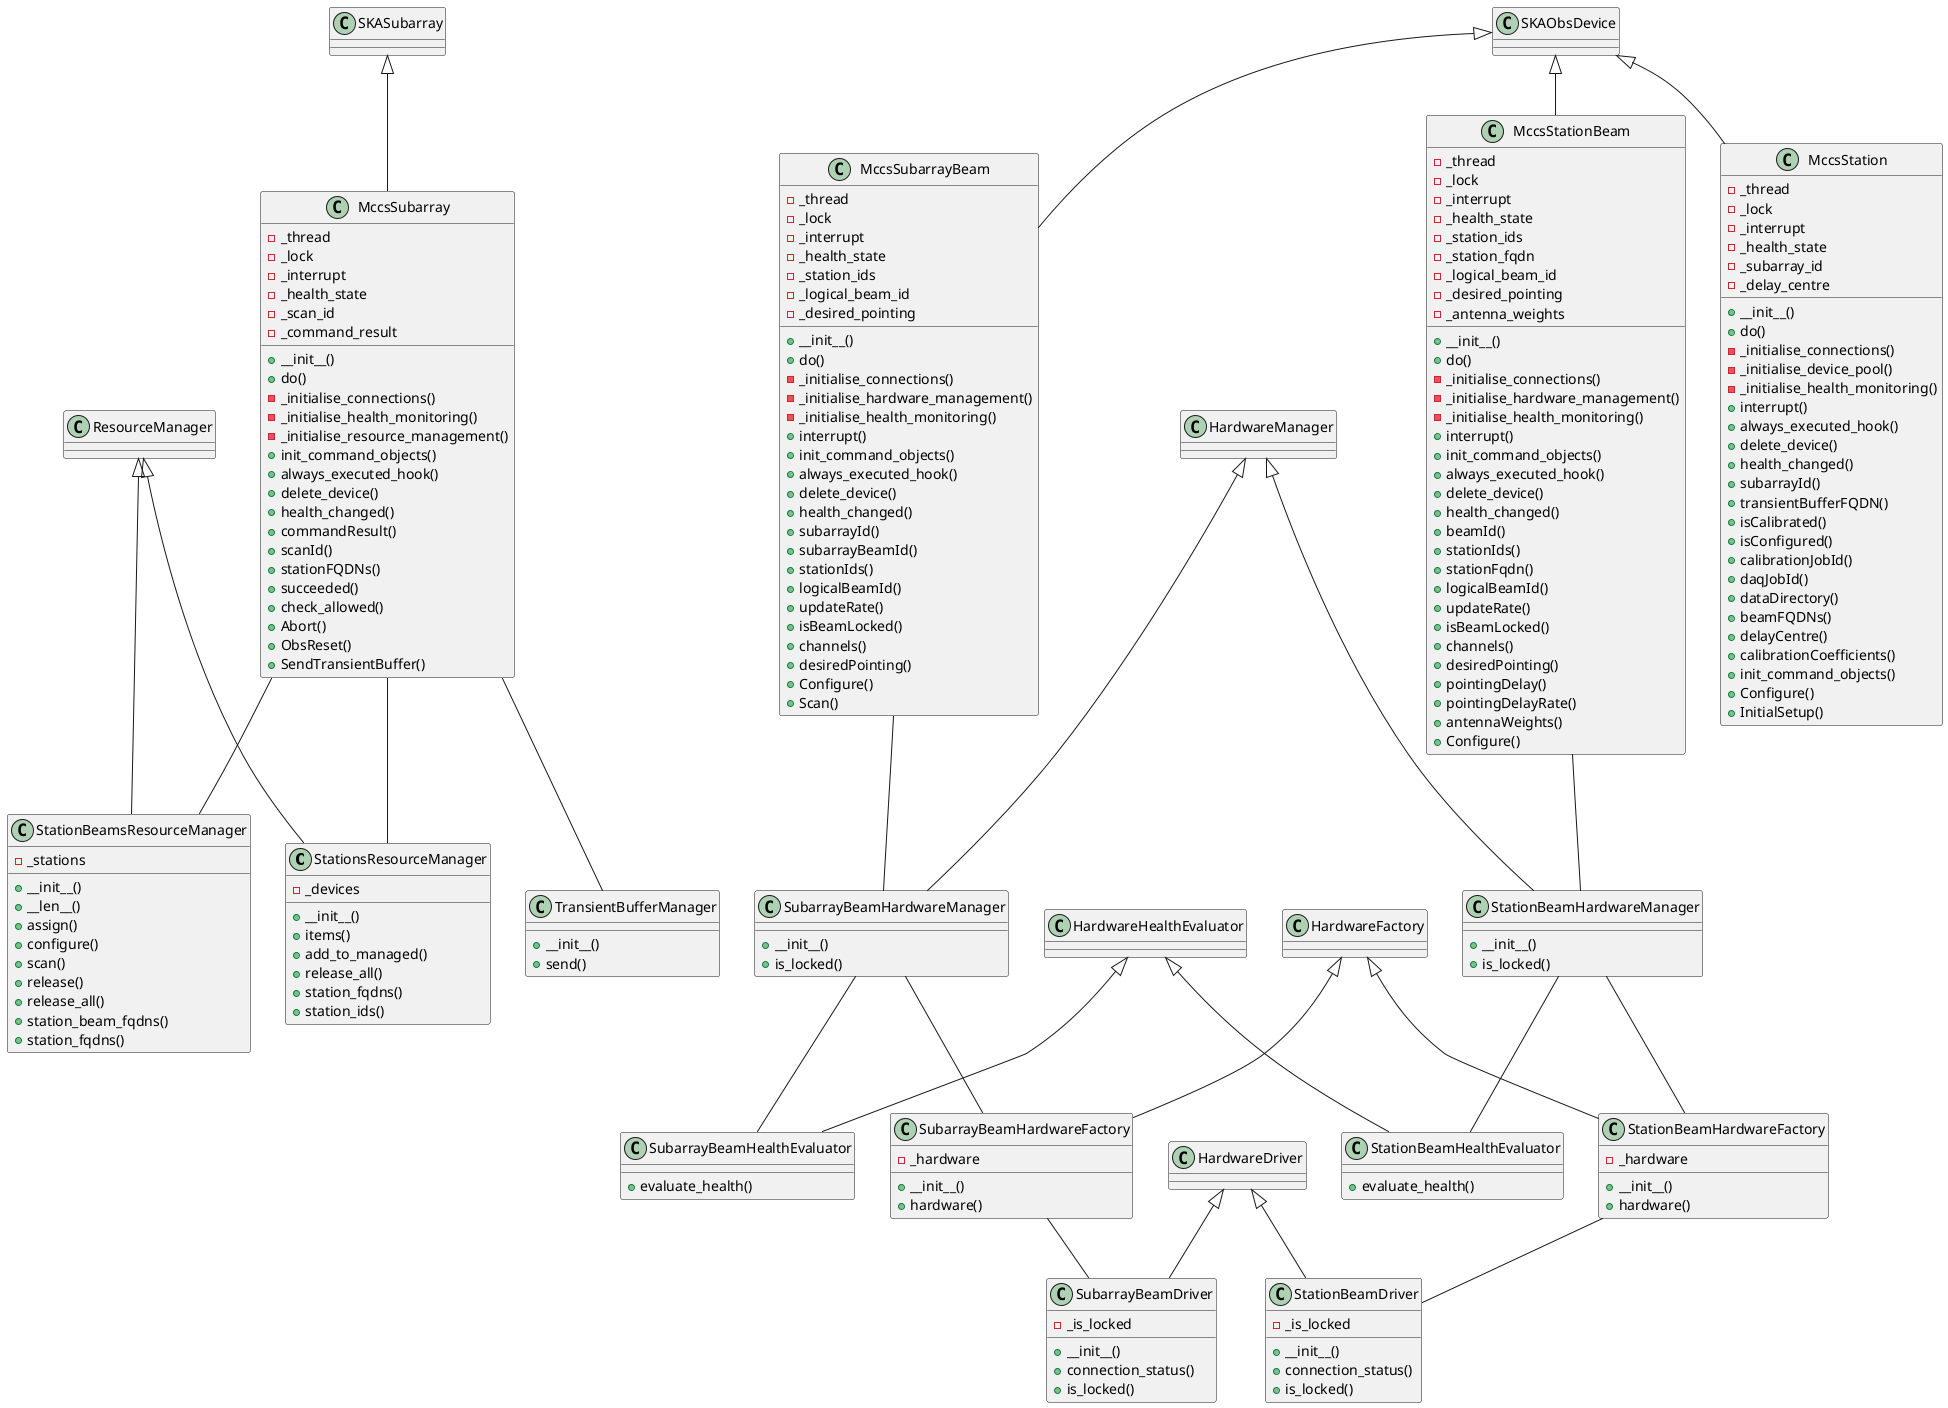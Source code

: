 @startuml
class StationsResourceManager
StationsResourceManager : +__init__()
StationsResourceManager : +items()
StationsResourceManager : +add_to_managed()
StationsResourceManager : +release_all()
StationsResourceManager : +station_fqdns()
StationsResourceManager : +station_ids()
class StationBeamsResourceManager
StationBeamsResourceManager : +__init__()
StationBeamsResourceManager : +__len__()
StationBeamsResourceManager : +assign()
StationBeamsResourceManager : +configure()
StationBeamsResourceManager : +scan()
StationBeamsResourceManager : +release()
StationBeamsResourceManager : +release_all()
StationBeamsResourceManager : +station_beam_fqdns()
StationBeamsResourceManager : +station_fqdns()
class TransientBufferManager
TransientBufferManager : +__init__()
TransientBufferManager : +send()
class MccsSubarray
MccsSubarray : +__init__()
MccsSubarray : +do()
MccsSubarray : -_initialise_connections()
MccsSubarray : -_initialise_health_monitoring()
MccsSubarray : -_initialise_resource_management()
MccsSubarray : +init_command_objects()
MccsSubarray : +always_executed_hook()
MccsSubarray : +delete_device()
MccsSubarray : +health_changed()
MccsSubarray : +commandResult()
MccsSubarray : +scanId()
MccsSubarray : +stationFQDNs()
MccsSubarray : +succeeded()
MccsSubarray : +check_allowed()
MccsSubarray : +Abort()
MccsSubarray : +ObsReset()
MccsSubarray : +SendTransientBuffer()
StationsResourceManager : -_devices
StationBeamsResourceManager : -_stations
MccsSubarray : -_thread
MccsSubarray : -_lock
MccsSubarray : -_interrupt
MccsSubarray : -_health_state
MccsSubarray : -_scan_id
MccsSubarray : -_command_result

class SubarrayBeamHealthEvaluator
SubarrayBeamHealthEvaluator : +evaluate_health()
class SubarrayBeamDriver
SubarrayBeamDriver : +__init__()
SubarrayBeamDriver : +connection_status()
SubarrayBeamDriver : +is_locked()
class SubarrayBeamHardwareFactory
SubarrayBeamHardwareFactory : +__init__()
SubarrayBeamHardwareFactory : +hardware()
class SubarrayBeamHardwareManager
SubarrayBeamHardwareManager : +__init__()
SubarrayBeamHardwareManager : +is_locked()
class MccsSubarrayBeam
MccsSubarrayBeam : +__init__()
MccsSubarrayBeam : +do()
MccsSubarrayBeam : -_initialise_connections()
MccsSubarrayBeam : -_initialise_hardware_management()
MccsSubarrayBeam : -_initialise_health_monitoring()
MccsSubarrayBeam : +interrupt()
MccsSubarrayBeam : +init_command_objects()
MccsSubarrayBeam : +always_executed_hook()
MccsSubarrayBeam : +delete_device()
MccsSubarrayBeam : +health_changed()
MccsSubarrayBeam : +subarrayId()
MccsSubarrayBeam : +subarrayBeamId()
MccsSubarrayBeam : +stationIds()
MccsSubarrayBeam : +logicalBeamId()
MccsSubarrayBeam : +updateRate()
MccsSubarrayBeam : +isBeamLocked()
MccsSubarrayBeam : +channels()
MccsSubarrayBeam : +desiredPointing()
MccsSubarrayBeam : +Configure()
MccsSubarrayBeam : +Scan()
SubarrayBeamDriver : -_is_locked
SubarrayBeamHardwareFactory : -_hardware
MccsSubarrayBeam : -_thread
MccsSubarrayBeam : -_lock
MccsSubarrayBeam : -_interrupt
MccsSubarrayBeam : -_health_state
MccsSubarrayBeam : -_station_ids
MccsSubarrayBeam : -_logical_beam_id
MccsSubarrayBeam : -_desired_pointing

class StationBeamHealthEvaluator
StationBeamHealthEvaluator : +evaluate_health()
class StationBeamDriver
StationBeamDriver : +__init__()
StationBeamDriver : +connection_status()
StationBeamDriver : +is_locked()
class StationBeamHardwareFactory
StationBeamHardwareFactory : +__init__()
StationBeamHardwareFactory : +hardware()
class StationBeamHardwareManager
StationBeamHardwareManager : +__init__()
StationBeamHardwareManager : +is_locked()
class MccsStationBeam
MccsStationBeam : +__init__()
MccsStationBeam : +do()
MccsStationBeam : -_initialise_connections()
MccsStationBeam : -_initialise_hardware_management()
MccsStationBeam : -_initialise_health_monitoring()
MccsStationBeam : +interrupt()
MccsStationBeam : +init_command_objects()
MccsStationBeam : +always_executed_hook()
MccsStationBeam : +delete_device()
MccsStationBeam : +health_changed()
MccsStationBeam : +beamId()
MccsStationBeam : +stationIds()
MccsStationBeam : +stationFqdn()
MccsStationBeam : +logicalBeamId()
MccsStationBeam : +updateRate()
MccsStationBeam : +isBeamLocked()
MccsStationBeam : +channels()
MccsStationBeam : +desiredPointing()
MccsStationBeam : +pointingDelay()
MccsStationBeam : +pointingDelayRate()
MccsStationBeam : +antennaWeights()
MccsStationBeam : +Configure()
StationBeamDriver : -_is_locked
StationBeamHardwareFactory : -_hardware
MccsStationBeam : -_thread
MccsStationBeam : -_lock
MccsStationBeam : -_interrupt
MccsStationBeam : -_health_state
MccsStationBeam : -_station_ids
MccsStationBeam : -_station_fqdn
MccsStationBeam : -_logical_beam_id
MccsStationBeam : -_desired_pointing
MccsStationBeam : -_antenna_weights

class MccsStation
MccsStation : +__init__()
MccsStation : +do()
MccsStation : -_initialise_connections()
MccsStation : -_initialise_device_pool()
MccsStation : -_initialise_health_monitoring()
MccsStation : +interrupt()
MccsStation : +always_executed_hook()
MccsStation : +delete_device()
MccsStation : +health_changed()
MccsStation : +subarrayId()
MccsStation : +transientBufferFQDN()
MccsStation : +isCalibrated()
MccsStation : +isConfigured()
MccsStation : +calibrationJobId()
MccsStation : +daqJobId()
MccsStation : +dataDirectory()
MccsStation : +beamFQDNs()
MccsStation : +delayCentre()
MccsStation : +calibrationCoefficients()
MccsStation : +init_command_objects()
MccsStation : +Configure()
MccsStation : +InitialSetup()
MccsStation : -_thread
MccsStation : -_lock
MccsStation : -_interrupt
MccsStation : -_health_state
MccsStation : -_subarray_id
MccsStation : -_delay_centre

ResourceManager <|-- StationsResourceManager
ResourceManager <|-- StationBeamsResourceManager
SKASubarray <|-- MccsSubarray
HardwareHealthEvaluator <|-- SubarrayBeamHealthEvaluator
HardwareDriver <|-- SubarrayBeamDriver
HardwareFactory <|-- SubarrayBeamHardwareFactory
HardwareManager <|-- SubarrayBeamHardwareManager
SKAObsDevice <|-- MccsSubarrayBeam
HardwareHealthEvaluator <|-- StationBeamHealthEvaluator
HardwareDriver <|-- StationBeamDriver
HardwareFactory <|-- StationBeamHardwareFactory
HardwareManager <|-- StationBeamHardwareManager
SKAObsDevice <|-- MccsStationBeam
SKAObsDevice <|-- MccsStation
MccsSubarray -- TransientBufferManager
MccsSubarray -- StationsResourceManager
MccsSubarray -- StationBeamsResourceManager
SubarrayBeamHardwareFactory -- SubarrayBeamDriver
SubarrayBeamHardwareManager -- SubarrayBeamHardwareFactory
SubarrayBeamHardwareManager -- SubarrayBeamHealthEvaluator
MccsSubarrayBeam -- SubarrayBeamHardwareManager
StationBeamHardwareFactory -- StationBeamDriver
StationBeamHardwareManager -- StationBeamHardwareFactory
StationBeamHardwareManager -- StationBeamHealthEvaluator
MccsStationBeam -- StationBeamHardwareManager
@enduml
